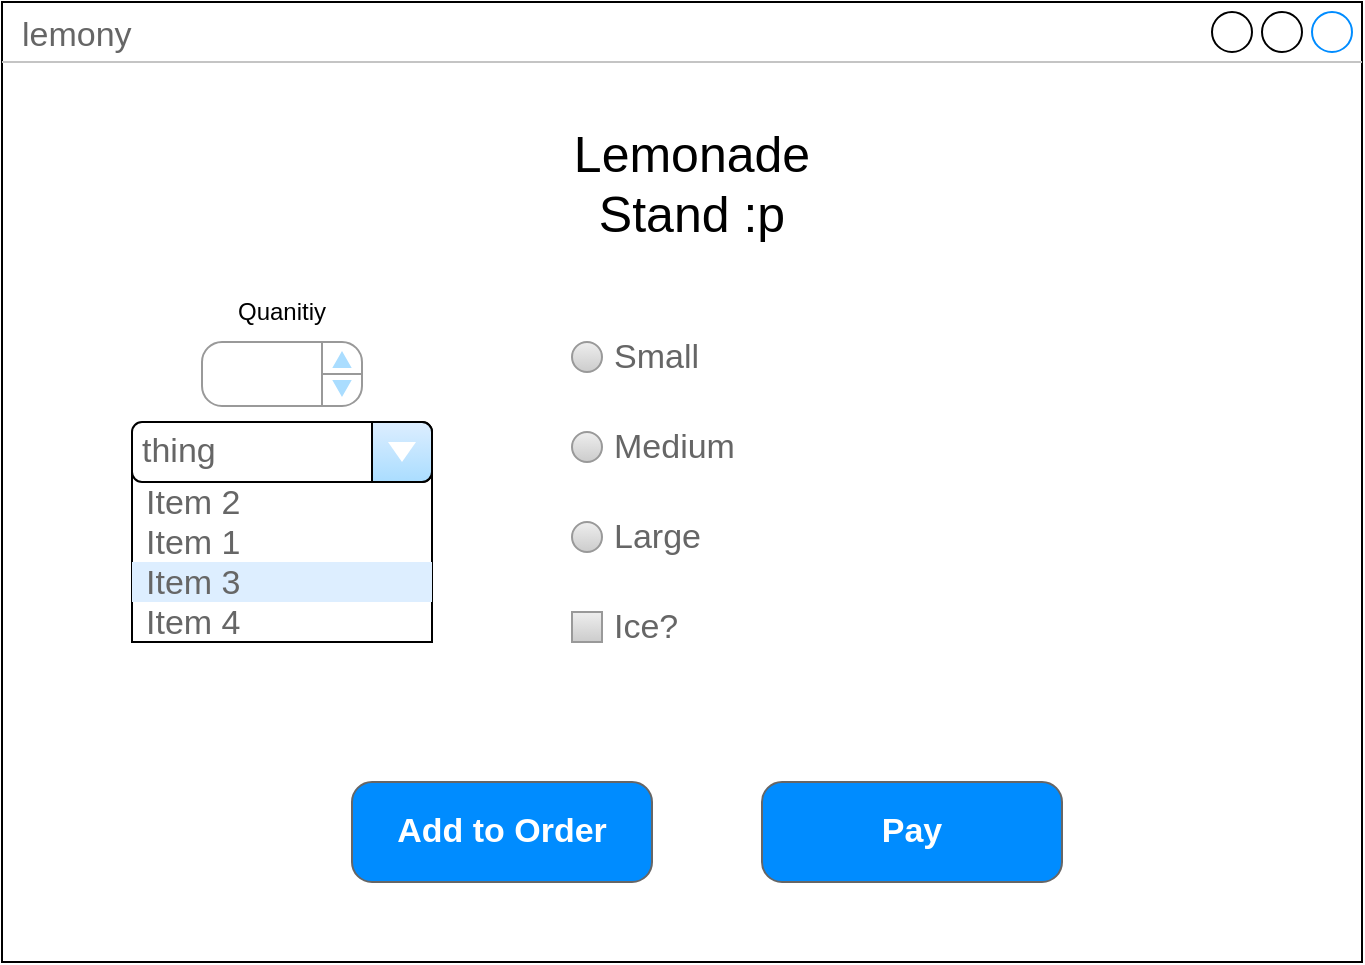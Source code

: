 <mxfile>
    <diagram id="oKdbCHrUX7vJOcNC9PN8" name="Page-1">
        <mxGraphModel dx="1130" dy="523" grid="1" gridSize="10" guides="1" tooltips="1" connect="1" arrows="1" fold="1" page="1" pageScale="1" pageWidth="850" pageHeight="1100" math="0" shadow="0">
            <root>
                <mxCell id="0"/>
                <mxCell id="1" parent="0"/>
                <mxCell id="16" value="lemony" style="strokeWidth=1;shadow=0;dashed=0;align=center;html=1;shape=mxgraph.mockup.containers.window;align=left;verticalAlign=top;spacingLeft=8;strokeColor2=#008cff;strokeColor3=#c4c4c4;fontColor=#666666;mainText=;fontSize=17;labelBackgroundColor=none;whiteSpace=wrap;movable=0;resizable=0;rotatable=0;deletable=0;editable=0;locked=1;connectable=0;" vertex="1" parent="1">
                    <mxGeometry x="80" y="40" width="680" height="480" as="geometry"/>
                </mxCell>
                <mxCell id="26" value="" style="text;spacing=0;strokeColor=default;align=left;verticalAlign=middle;spacingLeft=7;spacingRight=10;overflow=hidden;points=[[0,0.5],[1,0.5]];portConstraint=eastwest;rotatable=0;whiteSpace=wrap;html=1;fillColor=none;fontColor=#666666;fontSize=17;fontStyle=0" vertex="1" parent="1">
                    <mxGeometry x="145" y="270" width="150" height="90" as="geometry"/>
                </mxCell>
                <mxCell id="17" value="Lemonade&lt;div&gt;Stand :p&lt;/div&gt;" style="text;html=1;align=center;verticalAlign=middle;whiteSpace=wrap;rounded=0;strokeWidth=1;fontSize=25;direction=north;flipH=0;flipV=0;" vertex="1" parent="1">
                    <mxGeometry x="365" y="100" width="120" height="60" as="geometry"/>
                </mxCell>
                <mxCell id="20" value="thing" style="strokeWidth=1;shadow=0;dashed=0;align=center;html=1;shape=mxgraph.mockup.forms.comboBox;strokeColor=default;fillColor=#ddeeff;align=left;fillColor2=#aaddff;mainText=;fontColor=#666666;fontSize=17;spacingLeft=3;fontStyle=0" vertex="1" parent="1">
                    <mxGeometry x="145" y="250" width="150" height="30" as="geometry"/>
                </mxCell>
                <mxCell id="23" value="Item 2" style="text;spacing=0;strokeColor=none;align=left;verticalAlign=middle;spacingLeft=7;spacingRight=10;overflow=hidden;points=[[0,0.5],[1,0.5]];portConstraint=eastwest;rotatable=0;whiteSpace=wrap;html=1;rSize=5;fillColor=none;fontColor=#666666;fontSize=17;fontStyle=0" vertex="1" parent="1">
                    <mxGeometry x="145" y="280" width="150" height="20" as="geometry"/>
                </mxCell>
                <mxCell id="22" value="Item 1" style="text;spacing=0;strokeColor=none;align=left;verticalAlign=middle;spacingLeft=7;spacingRight=10;overflow=hidden;points=[[0,0.5],[1,0.5]];portConstraint=eastwest;rotatable=0;whiteSpace=wrap;html=1;fillColor=none;fontColor=#666666;fontSize=17;fontStyle=0" vertex="1" parent="1">
                    <mxGeometry x="145" y="300" width="150" height="20" as="geometry"/>
                </mxCell>
                <mxCell id="24" value="Item 3" style="text;spacing=0;strokeColor=none;align=left;verticalAlign=middle;spacingLeft=7;spacingRight=10;overflow=hidden;points=[[0,0.5],[1,0.5]];portConstraint=eastwest;rotatable=0;whiteSpace=wrap;html=1;rSize=5;fillColor=#DDEEFF;fontColor=#666666;fontSize=17;fontStyle=0" vertex="1" parent="1">
                    <mxGeometry x="145" y="320" width="150" height="20" as="geometry"/>
                </mxCell>
                <mxCell id="25" value="Item 4" style="text;spacing=0;strokeColor=none;align=left;verticalAlign=middle;spacingLeft=7;spacingRight=10;overflow=hidden;points=[[0,0.5],[1,0.5]];portConstraint=eastwest;rotatable=0;whiteSpace=wrap;html=1;fillColor=none;fontColor=#666666;fontSize=17;fontStyle=0" vertex="1" parent="1">
                    <mxGeometry x="145" y="340" width="150" height="20" as="geometry"/>
                </mxCell>
                <mxCell id="27" value="Small" style="shape=ellipse;fillColor=#eeeeee;strokeColor=#999999;gradientColor=#cccccc;html=1;align=left;spacingLeft=4;fontSize=17;fontColor=#666666;labelPosition=right;shadow=0;" vertex="1" parent="1">
                    <mxGeometry x="365" y="210" width="15" height="15" as="geometry"/>
                </mxCell>
                <mxCell id="28" value="Medium" style="shape=ellipse;fillColor=#eeeeee;strokeColor=#999999;gradientColor=#cccccc;html=1;align=left;spacingLeft=4;fontSize=17;fontColor=#666666;labelPosition=right;shadow=0;" vertex="1" parent="1">
                    <mxGeometry x="365" y="255" width="15" height="15" as="geometry"/>
                </mxCell>
                <mxCell id="29" value="Large" style="shape=ellipse;fillColor=#eeeeee;strokeColor=#999999;gradientColor=#cccccc;html=1;align=left;spacingLeft=4;fontSize=17;fontColor=#666666;labelPosition=right;shadow=0;" vertex="1" parent="1">
                    <mxGeometry x="365" y="300" width="15" height="15" as="geometry"/>
                </mxCell>
                <mxCell id="32" value="Ice?" style="strokeWidth=1;shadow=0;dashed=0;align=center;html=1;shape=mxgraph.mockup.forms.rrect;rSize=0;fillColor=#eeeeee;strokeColor=#999999;gradientColor=#cccccc;align=left;spacingLeft=4;fontSize=17;fontColor=#666666;labelPosition=right;" vertex="1" parent="1">
                    <mxGeometry x="365" y="345" width="15" height="15" as="geometry"/>
                </mxCell>
                <mxCell id="33" value="" style="strokeWidth=1;shadow=0;dashed=0;align=center;html=1;shape=mxgraph.mockup.forms.spinner;strokeColor=#999999;spinLayout=right;spinStyle=normal;adjStyle=triangle;fillColor=#aaddff;fontSize=17;fontColor=#666666;mainText=;html=1;overflow=fill;" vertex="1" parent="1">
                    <mxGeometry x="180" y="210" width="80" height="32" as="geometry"/>
                </mxCell>
                <mxCell id="38" value="Quanitiy" style="text;html=1;align=center;verticalAlign=middle;whiteSpace=wrap;rounded=0;" vertex="1" parent="1">
                    <mxGeometry x="190" y="180" width="60" height="30" as="geometry"/>
                </mxCell>
                <mxCell id="40" value="Add to Order" style="strokeWidth=1;shadow=0;dashed=0;align=center;html=1;shape=mxgraph.mockup.buttons.button;strokeColor=#666666;fontColor=#ffffff;mainText=;buttonStyle=round;fontSize=17;fontStyle=1;fillColor=#008cff;whiteSpace=wrap;" vertex="1" parent="1">
                    <mxGeometry x="255" y="430" width="150" height="50" as="geometry"/>
                </mxCell>
                <mxCell id="41" value="Pay" style="strokeWidth=1;shadow=0;dashed=0;align=center;html=1;shape=mxgraph.mockup.buttons.button;strokeColor=#666666;fontColor=#ffffff;mainText=;buttonStyle=round;fontSize=17;fontStyle=1;fillColor=#008cff;whiteSpace=wrap;" vertex="1" parent="1">
                    <mxGeometry x="460" y="430" width="150" height="50" as="geometry"/>
                </mxCell>
            </root>
        </mxGraphModel>
    </diagram>
</mxfile>